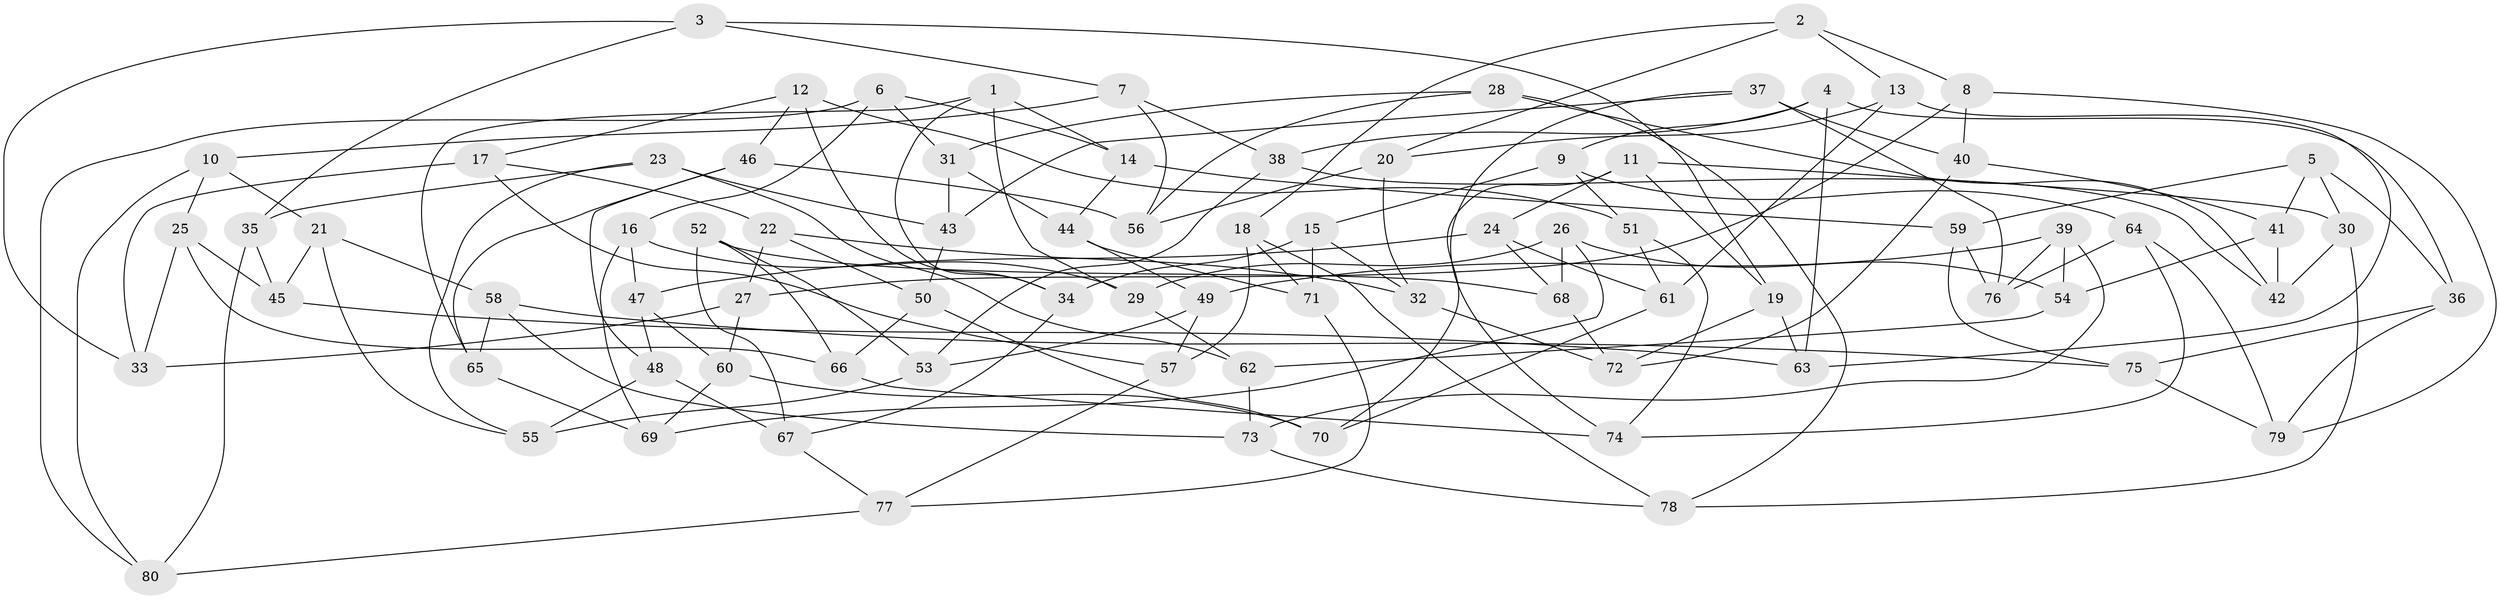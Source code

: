 // Generated by graph-tools (version 1.1) at 2025/02/03/09/25 03:02:54]
// undirected, 80 vertices, 160 edges
graph export_dot {
graph [start="1"]
  node [color=gray90,style=filled];
  1;
  2;
  3;
  4;
  5;
  6;
  7;
  8;
  9;
  10;
  11;
  12;
  13;
  14;
  15;
  16;
  17;
  18;
  19;
  20;
  21;
  22;
  23;
  24;
  25;
  26;
  27;
  28;
  29;
  30;
  31;
  32;
  33;
  34;
  35;
  36;
  37;
  38;
  39;
  40;
  41;
  42;
  43;
  44;
  45;
  46;
  47;
  48;
  49;
  50;
  51;
  52;
  53;
  54;
  55;
  56;
  57;
  58;
  59;
  60;
  61;
  62;
  63;
  64;
  65;
  66;
  67;
  68;
  69;
  70;
  71;
  72;
  73;
  74;
  75;
  76;
  77;
  78;
  79;
  80;
  1 -- 34;
  1 -- 14;
  1 -- 29;
  1 -- 65;
  2 -- 13;
  2 -- 20;
  2 -- 8;
  2 -- 18;
  3 -- 7;
  3 -- 35;
  3 -- 33;
  3 -- 19;
  4 -- 9;
  4 -- 36;
  4 -- 63;
  4 -- 38;
  5 -- 30;
  5 -- 41;
  5 -- 36;
  5 -- 59;
  6 -- 16;
  6 -- 31;
  6 -- 80;
  6 -- 14;
  7 -- 38;
  7 -- 10;
  7 -- 56;
  8 -- 40;
  8 -- 27;
  8 -- 79;
  9 -- 15;
  9 -- 64;
  9 -- 51;
  10 -- 25;
  10 -- 80;
  10 -- 21;
  11 -- 30;
  11 -- 19;
  11 -- 70;
  11 -- 24;
  12 -- 17;
  12 -- 46;
  12 -- 34;
  12 -- 51;
  13 -- 20;
  13 -- 61;
  13 -- 63;
  14 -- 59;
  14 -- 44;
  15 -- 71;
  15 -- 32;
  15 -- 34;
  16 -- 69;
  16 -- 47;
  16 -- 29;
  17 -- 57;
  17 -- 22;
  17 -- 33;
  18 -- 57;
  18 -- 78;
  18 -- 71;
  19 -- 72;
  19 -- 63;
  20 -- 32;
  20 -- 56;
  21 -- 55;
  21 -- 58;
  21 -- 45;
  22 -- 27;
  22 -- 50;
  22 -- 32;
  23 -- 43;
  23 -- 55;
  23 -- 62;
  23 -- 35;
  24 -- 47;
  24 -- 68;
  24 -- 61;
  25 -- 66;
  25 -- 45;
  25 -- 33;
  26 -- 68;
  26 -- 69;
  26 -- 29;
  26 -- 54;
  27 -- 60;
  27 -- 33;
  28 -- 78;
  28 -- 56;
  28 -- 31;
  28 -- 42;
  29 -- 62;
  30 -- 42;
  30 -- 78;
  31 -- 43;
  31 -- 44;
  32 -- 72;
  34 -- 67;
  35 -- 80;
  35 -- 45;
  36 -- 75;
  36 -- 79;
  37 -- 40;
  37 -- 74;
  37 -- 76;
  37 -- 43;
  38 -- 42;
  38 -- 53;
  39 -- 49;
  39 -- 73;
  39 -- 76;
  39 -- 54;
  40 -- 72;
  40 -- 41;
  41 -- 42;
  41 -- 54;
  43 -- 50;
  44 -- 71;
  44 -- 49;
  45 -- 63;
  46 -- 48;
  46 -- 65;
  46 -- 56;
  47 -- 60;
  47 -- 48;
  48 -- 67;
  48 -- 55;
  49 -- 57;
  49 -- 53;
  50 -- 66;
  50 -- 70;
  51 -- 61;
  51 -- 74;
  52 -- 68;
  52 -- 53;
  52 -- 66;
  52 -- 67;
  53 -- 55;
  54 -- 62;
  57 -- 77;
  58 -- 73;
  58 -- 75;
  58 -- 65;
  59 -- 75;
  59 -- 76;
  60 -- 69;
  60 -- 70;
  61 -- 70;
  62 -- 73;
  64 -- 74;
  64 -- 79;
  64 -- 76;
  65 -- 69;
  66 -- 74;
  67 -- 77;
  68 -- 72;
  71 -- 77;
  73 -- 78;
  75 -- 79;
  77 -- 80;
}

